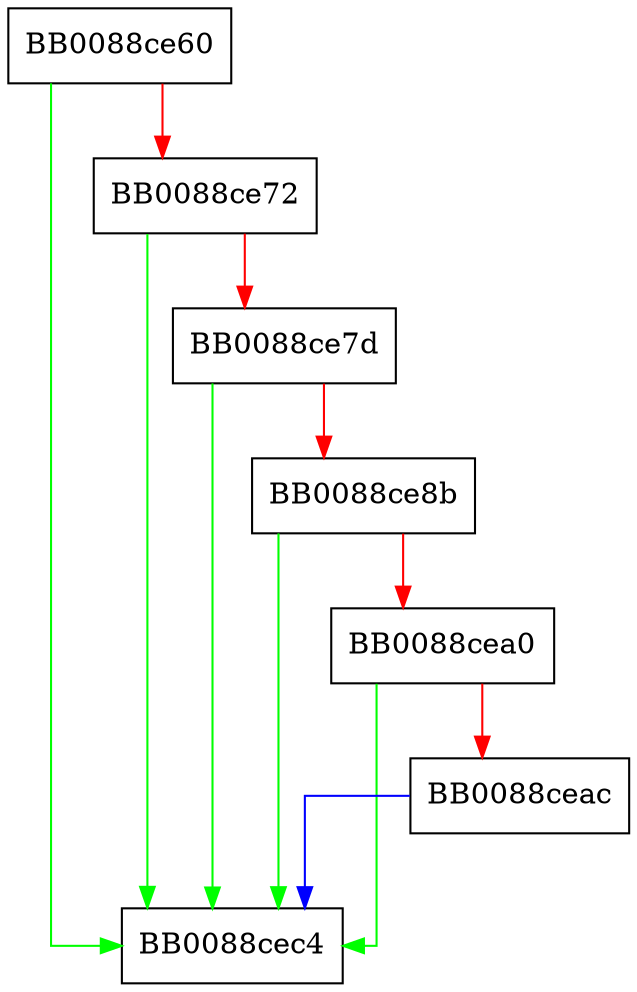 digraph strchrnul {
  node [shape="box"];
  graph [splines=ortho];
  BB0088ce60 -> BB0088cec4 [color="green"];
  BB0088ce60 -> BB0088ce72 [color="red"];
  BB0088ce72 -> BB0088cec4 [color="green"];
  BB0088ce72 -> BB0088ce7d [color="red"];
  BB0088ce7d -> BB0088cec4 [color="green"];
  BB0088ce7d -> BB0088ce8b [color="red"];
  BB0088ce8b -> BB0088cec4 [color="green"];
  BB0088ce8b -> BB0088cea0 [color="red"];
  BB0088cea0 -> BB0088cec4 [color="green"];
  BB0088cea0 -> BB0088ceac [color="red"];
  BB0088ceac -> BB0088cec4 [color="blue"];
}